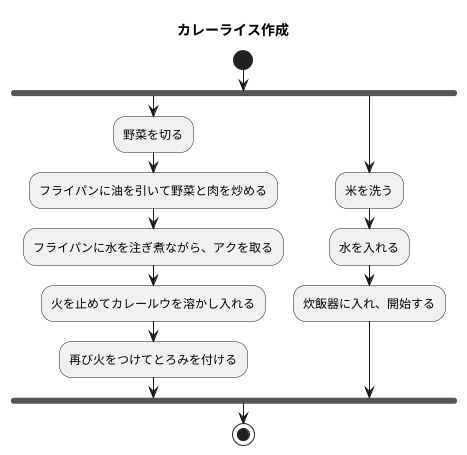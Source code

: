 @startuml
    title カレーライス作成
    start
    fork
    :野菜を切る;
    :フライパンに油を引いて野菜と肉を炒める;
    :フライパンに水を注ぎ煮ながら、アクを取る;
    :火を止めてカレールウを溶かし入れる;
    :再び火をつけてとろみを付ける;
    fork again
    :米を洗う;
    :水を入れる;
    :炊飯器に入れ、開始する;
    end fork
    stop
@enduml